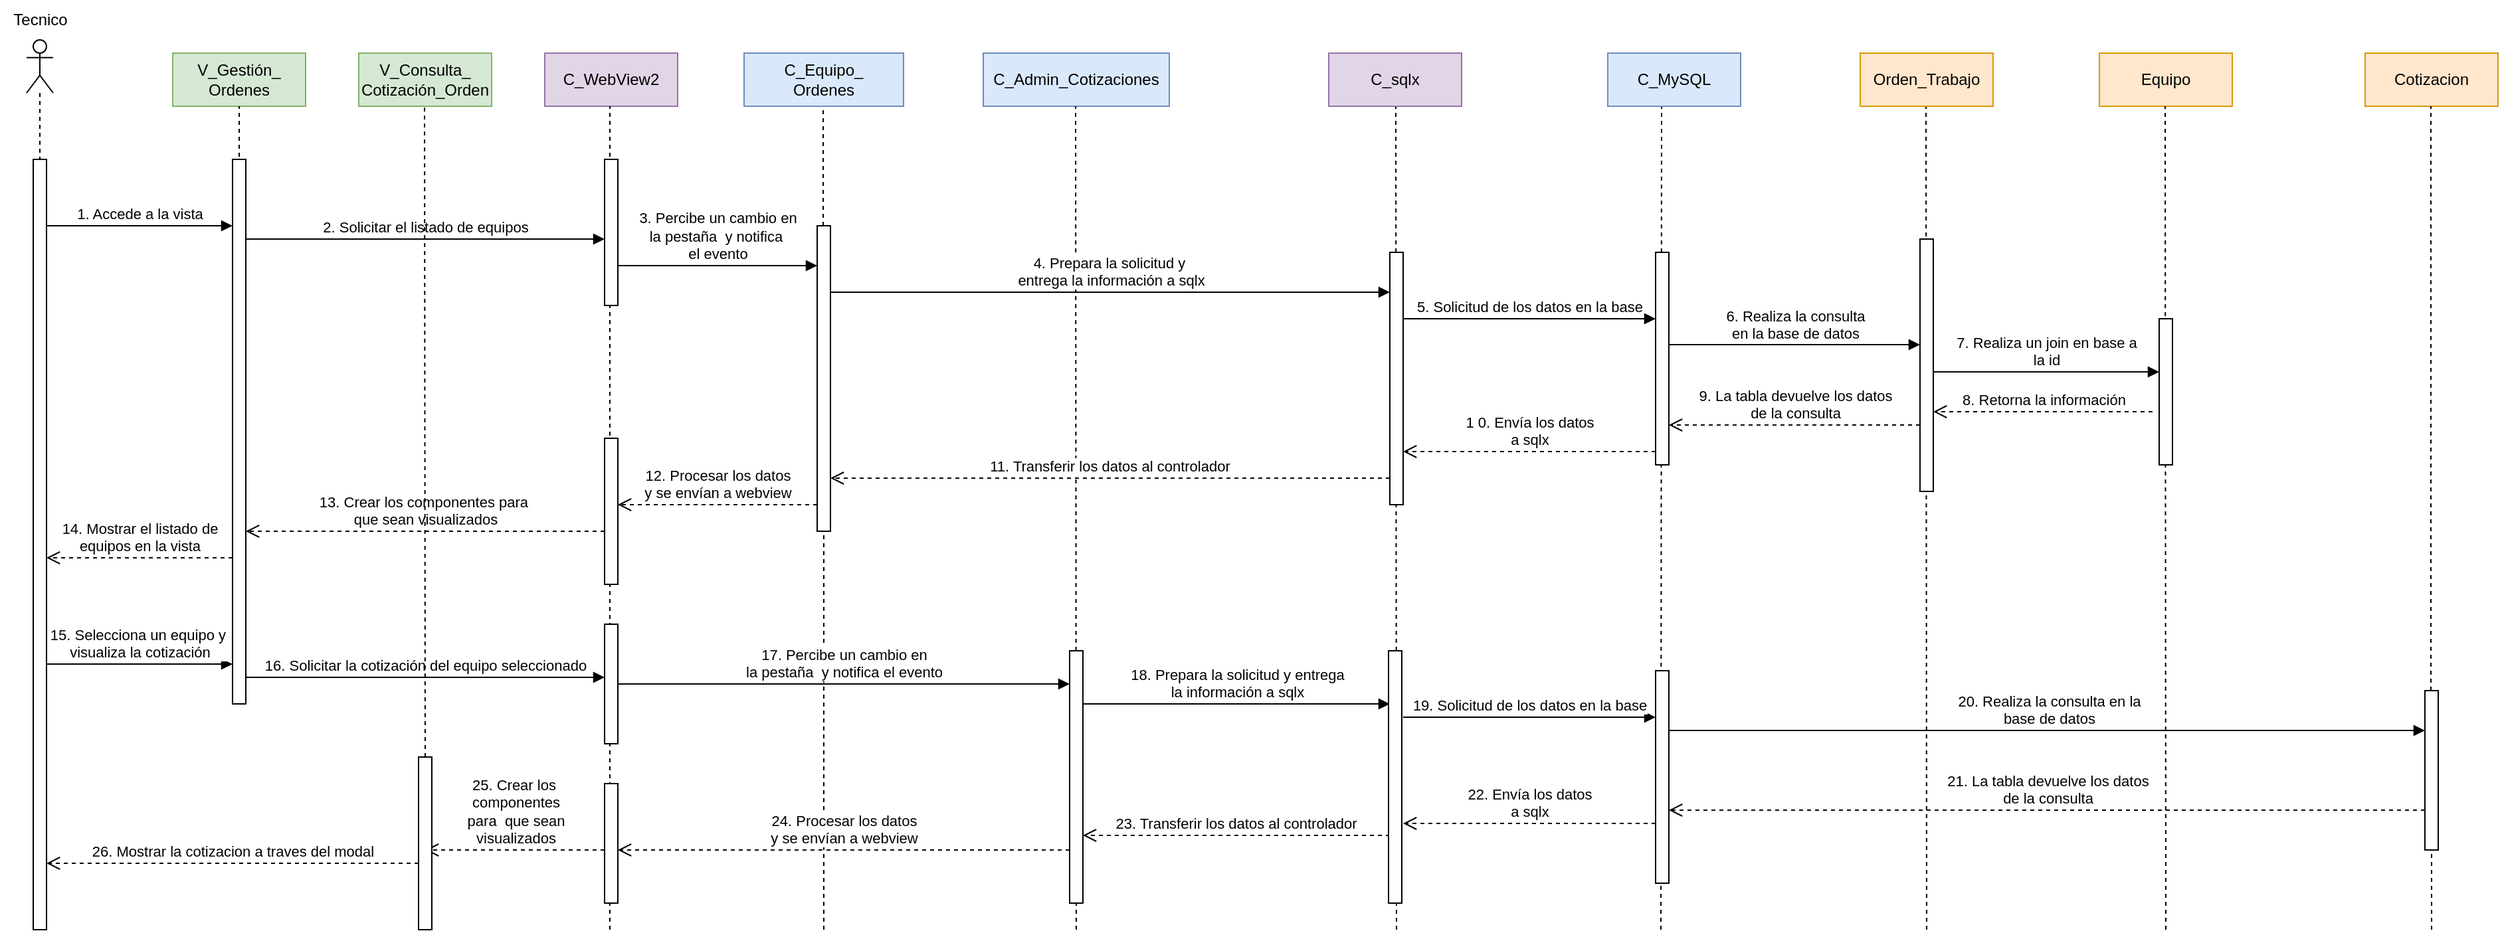 <mxfile version="27.1.4">
  <diagram name="Página-1" id="odkFiBBw2N_IDISt32cO">
    <mxGraphModel grid="1" page="0" gridSize="10" guides="1" tooltips="1" connect="1" arrows="1" fold="1" pageScale="1" pageWidth="827" pageHeight="1169" math="0" shadow="0">
      <root>
        <mxCell id="0" />
        <mxCell id="1" parent="0" />
        <mxCell id="4GxCkoyrOx1n-vuWYFQ4-19" value="" style="endArrow=none;dashed=1;html=1;rounded=0;" edge="1" parent="1">
          <mxGeometry width="50" height="50" relative="1" as="geometry">
            <mxPoint x="1390" y="800" as="sourcePoint" />
            <mxPoint x="1389.5" y="180" as="targetPoint" />
          </mxGeometry>
        </mxCell>
        <mxCell id="4GxCkoyrOx1n-vuWYFQ4-16" value="" style="endArrow=none;dashed=1;html=1;rounded=0;" edge="1" parent="1">
          <mxGeometry width="50" height="50" relative="1" as="geometry">
            <mxPoint x="1190" y="800" as="sourcePoint" />
            <mxPoint x="1190.5" y="180" as="targetPoint" />
          </mxGeometry>
        </mxCell>
        <mxCell id="3cwDM2f5la_rhrrv-FA--1" value="" style="endArrow=none;dashed=1;html=1;rounded=0;" edge="1" parent="1" target="3cwDM2f5la_rhrrv-FA--4">
          <mxGeometry width="50" height="50" relative="1" as="geometry">
            <mxPoint x="560" y="800" as="sourcePoint" />
            <mxPoint x="559.5" y="180" as="targetPoint" />
          </mxGeometry>
        </mxCell>
        <mxCell id="4GxCkoyrOx1n-vuWYFQ4-12" value="" style="endArrow=none;dashed=1;html=1;rounded=0;" edge="1" parent="1">
          <mxGeometry width="50" height="50" relative="1" as="geometry">
            <mxPoint x="991" y="800" as="sourcePoint" />
            <mxPoint x="990.5" y="180" as="targetPoint" />
          </mxGeometry>
        </mxCell>
        <mxCell id="WssrRDGDtjN74brYx7gQ-2" value="C_WebView2" style="rounded=0;whiteSpace=wrap;html=1;fillColor=#e1d5e7;strokeColor=#9673a6;" vertex="1" parent="1">
          <mxGeometry x="350" y="140" width="100" height="40" as="geometry" />
        </mxCell>
        <mxCell id="WssrRDGDtjN74brYx7gQ-6" value="C_sqlx" style="rounded=0;whiteSpace=wrap;html=1;fillColor=#e1d5e7;strokeColor=#9673a6;" vertex="1" parent="1">
          <mxGeometry x="940" y="140" width="100" height="40" as="geometry" />
        </mxCell>
        <mxCell id="WssrRDGDtjN74brYx7gQ-7" value="C_MySQL" style="rounded=0;whiteSpace=wrap;html=1;fillColor=#dae8fc;strokeColor=#6c8ebf;" vertex="1" parent="1">
          <mxGeometry x="1150" y="140" width="100" height="40" as="geometry" />
        </mxCell>
        <mxCell id="WssrRDGDtjN74brYx7gQ-8" value="Orden_Trabajo" style="rounded=0;whiteSpace=wrap;html=1;fillColor=#ffe6cc;strokeColor=#d79b00;" vertex="1" parent="1">
          <mxGeometry x="1340" y="140" width="100" height="40" as="geometry" />
        </mxCell>
        <mxCell id="WssrRDGDtjN74brYx7gQ-9" value="&lt;div&gt;V_Gestión_&lt;/div&gt;&lt;div&gt;Ordenes&lt;/div&gt;" style="rounded=0;whiteSpace=wrap;html=1;fillColor=#d5e8d4;strokeColor=#82b366;" vertex="1" parent="1">
          <mxGeometry x="70" y="140" width="100" height="40" as="geometry" />
        </mxCell>
        <mxCell id="WssrRDGDtjN74brYx7gQ-11" value="&lt;div&gt;V_Consulta_&lt;/div&gt;&lt;div&gt;Cotización_Orden&lt;/div&gt;" style="rounded=0;whiteSpace=wrap;html=1;fillColor=#d5e8d4;strokeColor=#82b366;" vertex="1" parent="1">
          <mxGeometry x="210" y="140" width="100" height="40" as="geometry" />
        </mxCell>
        <mxCell id="WssrRDGDtjN74brYx7gQ-12" value="" style="shape=umlLifeline;perimeter=lifelinePerimeter;whiteSpace=wrap;html=1;container=1;dropTarget=0;collapsible=0;recursiveResize=0;outlineConnect=0;portConstraint=eastwest;newEdgeStyle={&quot;curved&quot;:0,&quot;rounded&quot;:0};participant=umlActor;" vertex="1" parent="1">
          <mxGeometry x="-40" y="130" width="20" height="90" as="geometry" />
        </mxCell>
        <mxCell id="WssrRDGDtjN74brYx7gQ-15" value="" style="html=1;points=[[0,0,0,0,5],[0,1,0,0,-5],[1,0,0,0,5],[1,1,0,0,-5]];perimeter=orthogonalPerimeter;outlineConnect=0;targetShapes=umlLifeline;portConstraint=eastwest;newEdgeStyle={&quot;curved&quot;:0,&quot;rounded&quot;:0};" vertex="1" parent="1">
          <mxGeometry x="-35" y="220" width="10" height="580" as="geometry" />
        </mxCell>
        <mxCell id="WssrRDGDtjN74brYx7gQ-40" value="C_Admin_Cotizaciones" style="rounded=0;whiteSpace=wrap;html=1;fillColor=#dae8fc;strokeColor=#6c8ebf;" vertex="1" parent="1">
          <mxGeometry x="680" y="140" width="140" height="40" as="geometry" />
        </mxCell>
        <mxCell id="WssrRDGDtjN74brYx7gQ-42" value="" style="endArrow=none;dashed=1;html=1;rounded=0;entryX=0.5;entryY=1;entryDx=0;entryDy=0;" edge="1" parent="1" target="WssrRDGDtjN74brYx7gQ-9">
          <mxGeometry width="50" height="50" relative="1" as="geometry">
            <mxPoint x="120" y="230" as="sourcePoint" />
            <mxPoint x="119.5" y="210" as="targetPoint" />
          </mxGeometry>
        </mxCell>
        <mxCell id="WssrRDGDtjN74brYx7gQ-49" value="Tecnico" style="text;html=1;align=center;verticalAlign=middle;resizable=0;points=[];autosize=1;strokeColor=none;fillColor=none;" vertex="1" parent="1">
          <mxGeometry x="-60" y="100" width="60" height="30" as="geometry" />
        </mxCell>
        <mxCell id="4GxCkoyrOx1n-vuWYFQ4-1" value="1. A&lt;span style=&quot;background-color: light-dark(#ffffff, var(--ge-dark-color, #121212)); color: light-dark(rgb(0, 0, 0), rgb(255, 255, 255));&quot;&gt;ccede a la vista&lt;/span&gt;" style="html=1;verticalAlign=bottom;endArrow=block;curved=0;rounded=0;" edge="1" parent="1" source="WssrRDGDtjN74brYx7gQ-15" target="4GxCkoyrOx1n-vuWYFQ4-2">
          <mxGeometry width="80" relative="1" as="geometry">
            <mxPoint y="269.5" as="sourcePoint" />
            <mxPoint x="110" y="270" as="targetPoint" />
            <Array as="points">
              <mxPoint x="90" y="270" />
            </Array>
            <mxPoint as="offset" />
          </mxGeometry>
        </mxCell>
        <mxCell id="4GxCkoyrOx1n-vuWYFQ4-2" value="" style="html=1;points=[[0,0,0,0,5],[0,1,0,0,-5],[1,0,0,0,5],[1,1,0,0,-5]];perimeter=orthogonalPerimeter;outlineConnect=0;targetShapes=umlLifeline;portConstraint=eastwest;newEdgeStyle={&quot;curved&quot;:0,&quot;rounded&quot;:0};" vertex="1" parent="1">
          <mxGeometry x="115" y="220" width="10" height="410" as="geometry" />
        </mxCell>
        <mxCell id="4GxCkoyrOx1n-vuWYFQ4-8" value="" style="endArrow=none;dashed=1;html=1;rounded=0;" edge="1" parent="1">
          <mxGeometry width="50" height="50" relative="1" as="geometry">
            <mxPoint x="750" y="800" as="sourcePoint" />
            <mxPoint x="749.5" y="180" as="targetPoint" />
          </mxGeometry>
        </mxCell>
        <mxCell id="4GxCkoyrOx1n-vuWYFQ4-4" value="2. Solicitar el listado de equipos" style="html=1;verticalAlign=bottom;endArrow=block;curved=0;rounded=0;" edge="1" parent="1">
          <mxGeometry width="80" relative="1" as="geometry">
            <mxPoint x="125" y="280" as="sourcePoint" />
            <mxPoint x="395" y="280" as="targetPoint" />
          </mxGeometry>
        </mxCell>
        <mxCell id="4GxCkoyrOx1n-vuWYFQ4-6" value="" style="endArrow=none;dashed=1;html=1;rounded=0;" edge="1" parent="1">
          <mxGeometry width="50" height="50" relative="1" as="geometry">
            <mxPoint x="399" y="800" as="sourcePoint" />
            <mxPoint x="399" y="180" as="targetPoint" />
          </mxGeometry>
        </mxCell>
        <mxCell id="4GxCkoyrOx1n-vuWYFQ4-5" value="" style="html=1;points=[[0,0,0,0,5],[0,1,0,0,-5],[1,0,0,0,5],[1,1,0,0,-5]];perimeter=orthogonalPerimeter;outlineConnect=0;targetShapes=umlLifeline;portConstraint=eastwest;newEdgeStyle={&quot;curved&quot;:0,&quot;rounded&quot;:0};" vertex="1" parent="1">
          <mxGeometry x="395" y="220" width="10" height="110" as="geometry" />
        </mxCell>
        <mxCell id="4GxCkoyrOx1n-vuWYFQ4-7" value="" style="html=1;points=[[0,0,0,0,5],[0,1,0,0,-5],[1,0,0,0,5],[1,1,0,0,-5]];perimeter=orthogonalPerimeter;outlineConnect=0;targetShapes=umlLifeline;portConstraint=eastwest;newEdgeStyle={&quot;curved&quot;:0,&quot;rounded&quot;:0};" vertex="1" parent="1">
          <mxGeometry x="745" y="590" width="10" height="190" as="geometry" />
        </mxCell>
        <mxCell id="4GxCkoyrOx1n-vuWYFQ4-9" value="3. Percibe un cambio en&lt;div&gt;la pestaña&amp;nbsp;&amp;nbsp;&lt;span style=&quot;background-color: light-dark(#ffffff, var(--ge-dark-color, #121212)); color: light-dark(rgb(0, 0, 0), rgb(255, 255, 255));&quot;&gt;y notifica&amp;nbsp;&lt;/span&gt;&lt;/div&gt;&lt;div&gt;&lt;span style=&quot;background-color: light-dark(#ffffff, var(--ge-dark-color, #121212)); color: light-dark(rgb(0, 0, 0), rgb(255, 255, 255));&quot;&gt;el evento&lt;/span&gt;&lt;/div&gt;" style="html=1;verticalAlign=bottom;endArrow=block;curved=0;rounded=0;" edge="1" parent="1">
          <mxGeometry width="80" relative="1" as="geometry">
            <mxPoint x="405" y="300" as="sourcePoint" />
            <mxPoint x="555" y="300" as="targetPoint" />
            <Array as="points">
              <mxPoint x="490" y="300" />
            </Array>
            <mxPoint as="offset" />
          </mxGeometry>
        </mxCell>
        <mxCell id="4GxCkoyrOx1n-vuWYFQ4-10" value="4. Prepara la solicitud y&amp;nbsp;&lt;div&gt;entrega la información a sqlx&lt;/div&gt;" style="html=1;verticalAlign=bottom;endArrow=block;curved=0;rounded=0;" edge="1" parent="1" source="3cwDM2f5la_rhrrv-FA--4">
          <mxGeometry width="80" relative="1" as="geometry">
            <mxPoint x="755" y="320" as="sourcePoint" />
            <mxPoint x="986" y="320" as="targetPoint" />
          </mxGeometry>
        </mxCell>
        <mxCell id="4GxCkoyrOx1n-vuWYFQ4-11" value="" style="html=1;points=[[0,0,0,0,5],[0,1,0,0,-5],[1,0,0,0,5],[1,1,0,0,-5]];perimeter=orthogonalPerimeter;outlineConnect=0;targetShapes=umlLifeline;portConstraint=eastwest;newEdgeStyle={&quot;curved&quot;:0,&quot;rounded&quot;:0};" vertex="1" parent="1">
          <mxGeometry x="986" y="290" width="10" height="190" as="geometry" />
        </mxCell>
        <mxCell id="4GxCkoyrOx1n-vuWYFQ4-13" value="5. Solicitud de los datos en la base" style="html=1;verticalAlign=bottom;endArrow=block;curved=0;rounded=0;" edge="1" parent="1">
          <mxGeometry width="80" relative="1" as="geometry">
            <mxPoint x="996" y="340" as="sourcePoint" />
            <mxPoint x="1186" y="340" as="targetPoint" />
            <mxPoint as="offset" />
          </mxGeometry>
        </mxCell>
        <mxCell id="4GxCkoyrOx1n-vuWYFQ4-15" value="" style="html=1;points=[[0,0,0,0,5],[0,1,0,0,-5],[1,0,0,0,5],[1,1,0,0,-5]];perimeter=orthogonalPerimeter;outlineConnect=0;targetShapes=umlLifeline;portConstraint=eastwest;newEdgeStyle={&quot;curved&quot;:0,&quot;rounded&quot;:0};" vertex="1" parent="1">
          <mxGeometry x="1186" y="290" width="10" height="160" as="geometry" />
        </mxCell>
        <mxCell id="4GxCkoyrOx1n-vuWYFQ4-17" value="6. Realiza la consulta&lt;div&gt;en la base de datos&lt;/div&gt;" style="html=1;verticalAlign=bottom;endArrow=block;curved=0;rounded=0;" edge="1" parent="1">
          <mxGeometry width="80" relative="1" as="geometry">
            <mxPoint x="1196" y="359.5" as="sourcePoint" />
            <mxPoint x="1385" y="359.5" as="targetPoint" />
            <mxPoint as="offset" />
          </mxGeometry>
        </mxCell>
        <mxCell id="4GxCkoyrOx1n-vuWYFQ4-18" value="" style="html=1;points=[[0,0,0,0,5],[0,1,0,0,-5],[1,0,0,0,5],[1,1,0,0,-5]];perimeter=orthogonalPerimeter;outlineConnect=0;targetShapes=umlLifeline;portConstraint=eastwest;newEdgeStyle={&quot;curved&quot;:0,&quot;rounded&quot;:0};" vertex="1" parent="1">
          <mxGeometry x="1385" y="280" width="10" height="190" as="geometry" />
        </mxCell>
        <mxCell id="4GxCkoyrOx1n-vuWYFQ4-22" value="1 0. Envía los datos&lt;div&gt;a sqlx&lt;/div&gt;" style="html=1;verticalAlign=bottom;endArrow=open;dashed=1;endSize=8;curved=0;rounded=0;" edge="1" parent="1">
          <mxGeometry relative="1" as="geometry">
            <mxPoint x="1186" y="440" as="sourcePoint" />
            <mxPoint x="996" y="440" as="targetPoint" />
          </mxGeometry>
        </mxCell>
        <mxCell id="4GxCkoyrOx1n-vuWYFQ4-23" value="11. Transferir los datos al controlador" style="html=1;verticalAlign=bottom;endArrow=open;dashed=1;endSize=8;curved=0;rounded=0;" edge="1" parent="1">
          <mxGeometry x="0.004" relative="1" as="geometry">
            <mxPoint x="986" y="460" as="sourcePoint" />
            <mxPoint x="565" y="460" as="targetPoint" />
            <mxPoint as="offset" />
          </mxGeometry>
        </mxCell>
        <mxCell id="4GxCkoyrOx1n-vuWYFQ4-24" value="9. La tabla devuelve los datos&lt;div&gt;de la consulta&lt;/div&gt;" style="html=1;verticalAlign=bottom;endArrow=open;dashed=1;endSize=8;curved=0;rounded=0;" edge="1" parent="1">
          <mxGeometry relative="1" as="geometry">
            <mxPoint x="1385" y="420" as="sourcePoint" />
            <mxPoint x="1196" y="420" as="targetPoint" />
          </mxGeometry>
        </mxCell>
        <mxCell id="4GxCkoyrOx1n-vuWYFQ4-25" value="12. Procesar los datos&lt;div&gt;y se envían a webview&lt;/div&gt;" style="html=1;verticalAlign=bottom;endArrow=open;dashed=1;endSize=8;curved=0;rounded=0;" edge="1" parent="1" source="PtdL467sRBINPTrVlLWx-1">
          <mxGeometry y="75" relative="1" as="geometry">
            <mxPoint x="555" y="480" as="sourcePoint" />
            <mxPoint x="405" y="480" as="targetPoint" />
            <mxPoint x="75" as="offset" />
          </mxGeometry>
        </mxCell>
        <mxCell id="4GxCkoyrOx1n-vuWYFQ4-26" value="13. Crear los componentes para&amp;nbsp;&lt;div&gt;que sean visualizados&lt;/div&gt;" style="html=1;verticalAlign=bottom;endArrow=open;dashed=1;endSize=8;curved=0;rounded=0;" edge="1" parent="1">
          <mxGeometry relative="1" as="geometry">
            <mxPoint x="395" y="500" as="sourcePoint" />
            <mxPoint x="125" y="500" as="targetPoint" />
          </mxGeometry>
        </mxCell>
        <mxCell id="4GxCkoyrOx1n-vuWYFQ4-27" value="14. Mostrar el listado de&lt;div&gt;equipos en la vista&lt;/div&gt;" style="html=1;verticalAlign=bottom;endArrow=open;dashed=1;endSize=8;curved=0;rounded=0;" edge="1" parent="1">
          <mxGeometry relative="1" as="geometry">
            <mxPoint x="115" y="520" as="sourcePoint" />
            <mxPoint x="-25" y="520" as="targetPoint" />
          </mxGeometry>
        </mxCell>
        <mxCell id="4GxCkoyrOx1n-vuWYFQ4-29" value="15. Selecciona un equipo&amp;nbsp;&lt;span style=&quot;background-color: light-dark(#ffffff, var(--ge-dark-color, #121212)); color: light-dark(rgb(0, 0, 0), rgb(255, 255, 255));&quot;&gt;y&amp;nbsp;&lt;/span&gt;&lt;div&gt;&lt;span style=&quot;background-color: light-dark(#ffffff, var(--ge-dark-color, #121212)); color: light-dark(rgb(0, 0, 0), rgb(255, 255, 255));&quot;&gt;visualiza la cotización&lt;/span&gt;&lt;/div&gt;" style="html=1;verticalAlign=bottom;endArrow=block;curved=0;rounded=0;" edge="1" parent="1">
          <mxGeometry width="80" relative="1" as="geometry">
            <mxPoint x="-25" y="600" as="sourcePoint" />
            <mxPoint x="115" y="600" as="targetPoint" />
            <mxPoint as="offset" />
          </mxGeometry>
        </mxCell>
        <mxCell id="4GxCkoyrOx1n-vuWYFQ4-30" value="16. Solicitar la cotización del equipo seleccionado" style="html=1;verticalAlign=bottom;endArrow=block;curved=0;rounded=0;" edge="1" parent="1">
          <mxGeometry width="80" relative="1" as="geometry">
            <mxPoint x="125" y="610" as="sourcePoint" />
            <mxPoint x="395" y="610" as="targetPoint" />
          </mxGeometry>
        </mxCell>
        <mxCell id="4GxCkoyrOx1n-vuWYFQ4-31" value="17. Percibe un cambio en&lt;div&gt;la pestaña&amp;nbsp;&amp;nbsp;&lt;span style=&quot;background-color: light-dark(#ffffff, var(--ge-dark-color, #121212)); color: light-dark(rgb(0, 0, 0), rgb(255, 255, 255));&quot;&gt;y notifica &lt;/span&gt;&lt;span style=&quot;background-color: light-dark(#ffffff, var(--ge-dark-color, #121212)); color: light-dark(rgb(0, 0, 0), rgb(255, 255, 255));&quot;&gt;el evento&lt;/span&gt;&lt;/div&gt;" style="html=1;verticalAlign=bottom;endArrow=block;curved=0;rounded=0;" edge="1" parent="1" source="PtdL467sRBINPTrVlLWx-3" target="4GxCkoyrOx1n-vuWYFQ4-7">
          <mxGeometry width="80" relative="1" as="geometry">
            <mxPoint x="405" y="620" as="sourcePoint" />
            <mxPoint x="555" y="620" as="targetPoint" />
          </mxGeometry>
        </mxCell>
        <mxCell id="4GxCkoyrOx1n-vuWYFQ4-32" value="18. Prepara la solicitud y entrega&lt;div&gt;la información a sqlx&lt;/div&gt;" style="html=1;verticalAlign=bottom;endArrow=block;curved=0;rounded=0;" edge="1" parent="1">
          <mxGeometry x="0.004" width="80" relative="1" as="geometry">
            <mxPoint x="755" y="630" as="sourcePoint" />
            <mxPoint x="986" y="630" as="targetPoint" />
            <mxPoint as="offset" />
          </mxGeometry>
        </mxCell>
        <mxCell id="4GxCkoyrOx1n-vuWYFQ4-34" value="19. Solicitud de los datos en la base" style="html=1;verticalAlign=bottom;endArrow=block;curved=0;rounded=0;" edge="1" parent="1">
          <mxGeometry width="80" relative="1" as="geometry">
            <mxPoint x="996" y="640" as="sourcePoint" />
            <mxPoint x="1186" y="640" as="targetPoint" />
            <mxPoint as="offset" />
          </mxGeometry>
        </mxCell>
        <mxCell id="4GxCkoyrOx1n-vuWYFQ4-35" value="20. Realiza la consulta en la&lt;div&gt;base de datos&lt;/div&gt;" style="html=1;verticalAlign=bottom;endArrow=block;curved=0;rounded=0;" edge="1" parent="1" target="ZCyUCG5Fg6QpvfMpfb6o-9">
          <mxGeometry x="0.005" width="80" relative="1" as="geometry">
            <mxPoint x="1196" y="650" as="sourcePoint" />
            <mxPoint x="1385" y="650" as="targetPoint" />
            <mxPoint as="offset" />
          </mxGeometry>
        </mxCell>
        <mxCell id="4GxCkoyrOx1n-vuWYFQ4-36" value="21. La tabla devuelve los datos&lt;div&gt;de la consulta&lt;/div&gt;" style="html=1;verticalAlign=bottom;endArrow=open;dashed=1;endSize=8;curved=0;rounded=0;" edge="1" parent="1" source="ZCyUCG5Fg6QpvfMpfb6o-9">
          <mxGeometry relative="1" as="geometry">
            <mxPoint x="1385" y="710" as="sourcePoint" />
            <mxPoint x="1196" y="710" as="targetPoint" />
          </mxGeometry>
        </mxCell>
        <mxCell id="4GxCkoyrOx1n-vuWYFQ4-37" value="22. Envía los datos&lt;div&gt;a sqlx&lt;/div&gt;" style="html=1;verticalAlign=bottom;endArrow=open;dashed=1;endSize=8;curved=0;rounded=0;" edge="1" parent="1">
          <mxGeometry relative="1" as="geometry">
            <mxPoint x="1186" y="720" as="sourcePoint" />
            <mxPoint x="996" y="720" as="targetPoint" />
          </mxGeometry>
        </mxCell>
        <mxCell id="4GxCkoyrOx1n-vuWYFQ4-38" value="23. Transferir los datos al controlador" style="html=1;verticalAlign=bottom;endArrow=open;dashed=1;endSize=8;curved=0;rounded=0;" edge="1" parent="1">
          <mxGeometry x="0.004" relative="1" as="geometry">
            <mxPoint x="986" y="729" as="sourcePoint" />
            <mxPoint x="755" y="729" as="targetPoint" />
            <mxPoint as="offset" />
          </mxGeometry>
        </mxCell>
        <mxCell id="4GxCkoyrOx1n-vuWYFQ4-39" value="24. Procesar los datos&lt;div&gt;y se envían a webview&lt;/div&gt;" style="html=1;verticalAlign=bottom;endArrow=open;dashed=1;endSize=8;curved=0;rounded=0;" edge="1" parent="1" source="4GxCkoyrOx1n-vuWYFQ4-7">
          <mxGeometry relative="1" as="geometry">
            <mxPoint x="555" y="740" as="sourcePoint" />
            <mxPoint x="405" y="740" as="targetPoint" />
          </mxGeometry>
        </mxCell>
        <mxCell id="4GxCkoyrOx1n-vuWYFQ4-41" value="25. Crear los&amp;nbsp;&lt;div&gt;componentes&lt;div&gt;&amp;nbsp;para&amp;nbsp;&amp;nbsp;&lt;span style=&quot;background-color: light-dark(#ffffff, var(--ge-dark-color, #121212)); color: light-dark(rgb(0, 0, 0), rgb(255, 255, 255));&quot;&gt;que sean&amp;nbsp;&lt;/span&gt;&lt;/div&gt;&lt;div&gt;&lt;span style=&quot;background-color: light-dark(#ffffff, var(--ge-dark-color, #121212)); color: light-dark(rgb(0, 0, 0), rgb(255, 255, 255));&quot;&gt;visualizados&lt;/span&gt;&lt;/div&gt;&lt;/div&gt;" style="html=1;verticalAlign=bottom;endArrow=open;dashed=1;endSize=8;curved=0;rounded=0;entryX=0.5;entryY=0.615;entryDx=0;entryDy=0;entryPerimeter=0;" edge="1" parent="1">
          <mxGeometry relative="1" as="geometry">
            <mxPoint x="395" y="740.05" as="sourcePoint" />
            <mxPoint x="260" y="740" as="targetPoint" />
          </mxGeometry>
        </mxCell>
        <mxCell id="93gvHckyBneW-JXlyrs4-2" value="" style="endArrow=none;dashed=1;html=1;rounded=0;entryX=0.5;entryY=1;entryDx=0;entryDy=0;" edge="1" parent="1">
          <mxGeometry width="50" height="50" relative="1" as="geometry">
            <mxPoint x="260" y="670" as="sourcePoint" />
            <mxPoint x="259.5" y="180" as="targetPoint" />
          </mxGeometry>
        </mxCell>
        <mxCell id="93gvHckyBneW-JXlyrs4-3" value="" style="html=1;points=[[0,0,0,0,5],[0,1,0,0,-5],[1,0,0,0,5],[1,1,0,0,-5]];perimeter=orthogonalPerimeter;outlineConnect=0;targetShapes=umlLifeline;portConstraint=eastwest;newEdgeStyle={&quot;curved&quot;:0,&quot;rounded&quot;:0};" vertex="1" parent="1">
          <mxGeometry x="255" y="670" width="10" height="130" as="geometry" />
        </mxCell>
        <mxCell id="93gvHckyBneW-JXlyrs4-6" value="26. Mostrar la cotizacion a traves del modal" style="html=1;verticalAlign=bottom;endArrow=open;dashed=1;endSize=8;curved=0;rounded=0;" edge="1" parent="1" source="93gvHckyBneW-JXlyrs4-3" target="WssrRDGDtjN74brYx7gQ-15">
          <mxGeometry relative="1" as="geometry">
            <mxPoint x="190" y="740" as="sourcePoint" />
            <mxPoint x="50" y="740" as="targetPoint" />
            <Array as="points">
              <mxPoint x="220" y="750" />
            </Array>
          </mxGeometry>
        </mxCell>
        <mxCell id="PtdL467sRBINPTrVlLWx-2" value="" style="html=1;verticalAlign=bottom;endArrow=open;dashed=1;endSize=8;curved=0;rounded=0;" edge="1" parent="1" target="PtdL467sRBINPTrVlLWx-1">
          <mxGeometry relative="1" as="geometry">
            <mxPoint x="555" y="480" as="sourcePoint" />
            <mxPoint x="405" y="480" as="targetPoint" />
          </mxGeometry>
        </mxCell>
        <mxCell id="PtdL467sRBINPTrVlLWx-1" value="" style="html=1;points=[[0,0,0,0,5],[0,1,0,0,-5],[1,0,0,0,5],[1,1,0,0,-5]];perimeter=orthogonalPerimeter;outlineConnect=0;targetShapes=umlLifeline;portConstraint=eastwest;newEdgeStyle={&quot;curved&quot;:0,&quot;rounded&quot;:0};" vertex="1" parent="1">
          <mxGeometry x="395" y="430" width="10" height="110" as="geometry" />
        </mxCell>
        <mxCell id="PtdL467sRBINPTrVlLWx-4" value="" style="html=1;verticalAlign=bottom;endArrow=block;curved=0;rounded=0;" edge="1" parent="1" target="PtdL467sRBINPTrVlLWx-3">
          <mxGeometry width="80" relative="1" as="geometry">
            <mxPoint x="405" y="620" as="sourcePoint" />
            <mxPoint x="555" y="620" as="targetPoint" />
          </mxGeometry>
        </mxCell>
        <mxCell id="PtdL467sRBINPTrVlLWx-3" value="" style="html=1;points=[[0,0,0,0,5],[0,1,0,0,-5],[1,0,0,0,5],[1,1,0,0,-5]];perimeter=orthogonalPerimeter;outlineConnect=0;targetShapes=umlLifeline;portConstraint=eastwest;newEdgeStyle={&quot;curved&quot;:0,&quot;rounded&quot;:0};" vertex="1" parent="1">
          <mxGeometry x="395" y="570" width="10" height="90" as="geometry" />
        </mxCell>
        <mxCell id="PtdL467sRBINPTrVlLWx-5" value="" style="html=1;points=[[0,0,0,0,5],[0,1,0,0,-5],[1,0,0,0,5],[1,1,0,0,-5]];perimeter=orthogonalPerimeter;outlineConnect=0;targetShapes=umlLifeline;portConstraint=eastwest;newEdgeStyle={&quot;curved&quot;:0,&quot;rounded&quot;:0};" vertex="1" parent="1">
          <mxGeometry x="395" y="690" width="10" height="90" as="geometry" />
        </mxCell>
        <mxCell id="3cwDM2f5la_rhrrv-FA--2" value="" style="endArrow=none;dashed=1;html=1;rounded=0;" edge="1" parent="1" source="3cwDM2f5la_rhrrv-FA--4">
          <mxGeometry width="50" height="50" relative="1" as="geometry">
            <mxPoint x="560" y="810" as="sourcePoint" />
            <mxPoint x="559.5" y="180" as="targetPoint" />
          </mxGeometry>
        </mxCell>
        <mxCell id="3cwDM2f5la_rhrrv-FA--3" value="&lt;div&gt;C_Equipo_&lt;/div&gt;&lt;div&gt;Ordenes&lt;/div&gt;" style="rounded=0;whiteSpace=wrap;html=1;fillColor=#dae8fc;strokeColor=#6c8ebf;" vertex="1" parent="1">
          <mxGeometry x="500" y="140" width="120" height="40" as="geometry" />
        </mxCell>
        <mxCell id="3cwDM2f5la_rhrrv-FA--4" value="" style="html=1;points=[[0,0,0,0,5],[0,1,0,0,-5],[1,0,0,0,5],[1,1,0,0,-5]];perimeter=orthogonalPerimeter;outlineConnect=0;targetShapes=umlLifeline;portConstraint=eastwest;newEdgeStyle={&quot;curved&quot;:0,&quot;rounded&quot;:0};" vertex="1" parent="1">
          <mxGeometry x="555" y="270" width="10" height="230" as="geometry" />
        </mxCell>
        <mxCell id="3cwDM2f5la_rhrrv-FA--5" value="" style="html=1;points=[[0,0,0,0,5],[0,1,0,0,-5],[1,0,0,0,5],[1,1,0,0,-5]];perimeter=orthogonalPerimeter;outlineConnect=0;targetShapes=umlLifeline;portConstraint=eastwest;newEdgeStyle={&quot;curved&quot;:0,&quot;rounded&quot;:0};" vertex="1" parent="1">
          <mxGeometry x="985" y="590" width="10" height="190" as="geometry" />
        </mxCell>
        <mxCell id="3cwDM2f5la_rhrrv-FA--7" value="" style="html=1;points=[[0,0,0,0,5],[0,1,0,0,-5],[1,0,0,0,5],[1,1,0,0,-5]];perimeter=orthogonalPerimeter;outlineConnect=0;targetShapes=umlLifeline;portConstraint=eastwest;newEdgeStyle={&quot;curved&quot;:0,&quot;rounded&quot;:0};" vertex="1" parent="1">
          <mxGeometry x="1186" y="605" width="10" height="160" as="geometry" />
        </mxCell>
        <mxCell id="ZCyUCG5Fg6QpvfMpfb6o-1" value="Equipo" style="rounded=0;whiteSpace=wrap;html=1;fillColor=#ffe6cc;strokeColor=#d79b00;" vertex="1" parent="1">
          <mxGeometry x="1520" y="140" width="100" height="40" as="geometry" />
        </mxCell>
        <mxCell id="ZCyUCG5Fg6QpvfMpfb6o-2" value="" style="endArrow=none;dashed=1;html=1;rounded=0;" edge="1" parent="1">
          <mxGeometry width="50" height="50" relative="1" as="geometry">
            <mxPoint x="1570" y="800" as="sourcePoint" />
            <mxPoint x="1569.5" y="180" as="targetPoint" />
          </mxGeometry>
        </mxCell>
        <mxCell id="ZCyUCG5Fg6QpvfMpfb6o-3" value="&lt;div&gt;7. Realiza un join en base a &lt;br&gt;&lt;/div&gt;&lt;div&gt;la id&lt;/div&gt;" style="html=1;verticalAlign=bottom;endArrow=block;curved=0;rounded=0;" edge="1" parent="1" target="ZCyUCG5Fg6QpvfMpfb6o-4">
          <mxGeometry width="80" relative="1" as="geometry">
            <mxPoint x="1395" y="380" as="sourcePoint" />
            <mxPoint x="1540" y="380" as="targetPoint" />
          </mxGeometry>
        </mxCell>
        <mxCell id="ZCyUCG5Fg6QpvfMpfb6o-4" value="" style="html=1;points=[[0,0,0,0,5],[0,1,0,0,-5],[1,0,0,0,5],[1,1,0,0,-5]];perimeter=orthogonalPerimeter;outlineConnect=0;targetShapes=umlLifeline;portConstraint=eastwest;newEdgeStyle={&quot;curved&quot;:0,&quot;rounded&quot;:0};" vertex="1" parent="1">
          <mxGeometry x="1565" y="340" width="10" height="110" as="geometry" />
        </mxCell>
        <mxCell id="ZCyUCG5Fg6QpvfMpfb6o-5" value="8. Retorna la información" style="html=1;verticalAlign=bottom;endArrow=open;dashed=1;endSize=8;curved=0;rounded=0;" edge="1" parent="1">
          <mxGeometry relative="1" as="geometry">
            <mxPoint x="1560" y="410" as="sourcePoint" />
            <mxPoint x="1395" y="410" as="targetPoint" />
          </mxGeometry>
        </mxCell>
        <mxCell id="ZCyUCG5Fg6QpvfMpfb6o-6" value="Cotizacion" style="rounded=0;whiteSpace=wrap;html=1;fillColor=#ffe6cc;strokeColor=#d79b00;" vertex="1" parent="1">
          <mxGeometry x="1720" y="140" width="100" height="40" as="geometry" />
        </mxCell>
        <mxCell id="ZCyUCG5Fg6QpvfMpfb6o-7" value="" style="endArrow=none;dashed=1;html=1;rounded=0;" edge="1" parent="1" source="ZCyUCG5Fg6QpvfMpfb6o-9">
          <mxGeometry width="50" height="50" relative="1" as="geometry">
            <mxPoint x="1770" y="760" as="sourcePoint" />
            <mxPoint x="1769.5" y="180" as="targetPoint" />
          </mxGeometry>
        </mxCell>
        <mxCell id="ZCyUCG5Fg6QpvfMpfb6o-8" value="" style="endArrow=none;dashed=1;html=1;rounded=0;" edge="1" parent="1" target="ZCyUCG5Fg6QpvfMpfb6o-9">
          <mxGeometry width="50" height="50" relative="1" as="geometry">
            <mxPoint x="1770" y="800" as="sourcePoint" />
            <mxPoint x="1769.5" y="180" as="targetPoint" />
          </mxGeometry>
        </mxCell>
        <mxCell id="ZCyUCG5Fg6QpvfMpfb6o-9" value="" style="html=1;points=[[0,0,0,0,5],[0,1,0,0,-5],[1,0,0,0,5],[1,1,0,0,-5]];perimeter=orthogonalPerimeter;outlineConnect=0;targetShapes=umlLifeline;portConstraint=eastwest;newEdgeStyle={&quot;curved&quot;:0,&quot;rounded&quot;:0};" vertex="1" parent="1">
          <mxGeometry x="1765" y="620" width="10" height="120" as="geometry" />
        </mxCell>
      </root>
    </mxGraphModel>
  </diagram>
</mxfile>
